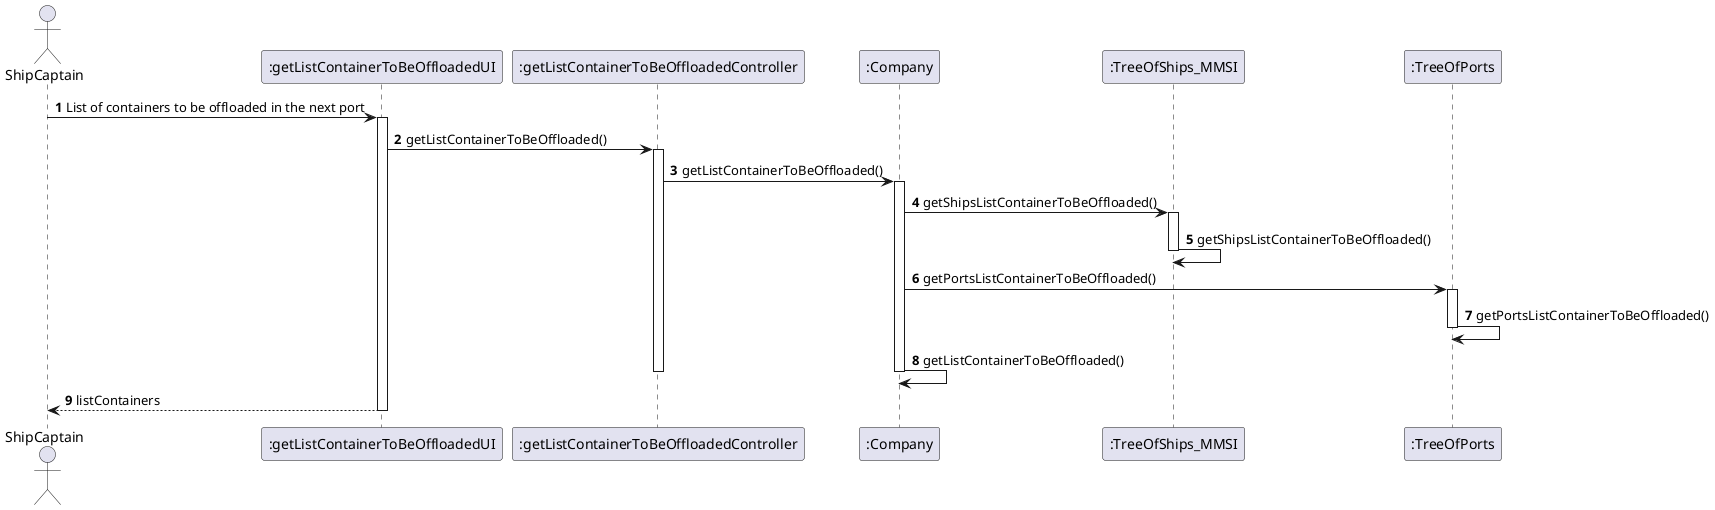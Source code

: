 @startuml

autonumber

actor       ShipCaptain                as SC
participant    ":getListContainerToBeOffloadedUI"         as ui
participant    ":getListContainerToBeOffloadedController" as ctrl
participant    ":Company"                 as company
participant    ":TreeOfShips_MMSI"        as mmsi
participant    ":TreeOfPorts"             as ports

SC -> ui : List of containers to be offloaded in the next port

activate ui

    ui -> ctrl : getListContainerToBeOffloaded()

    activate ctrl

    ctrl -> company : getListContainerToBeOffloaded()

    activate company

    company -> mmsi : getShipsListContainerToBeOffloaded()

    activate mmsi

    mmsi -> mmsi : getShipsListContainerToBeOffloaded()

    deactivate mmsi

    company -> ports : getPortsListContainerToBeOffloaded()

    activate ports

    ports -> ports : getPortsListContainerToBeOffloaded()

    deactivate ports

    company -> company : getListContainerToBeOffloaded()

    deactivate company

    deactivate ctrl


ui --> SC : listContainers

deactivate ui

@enduml